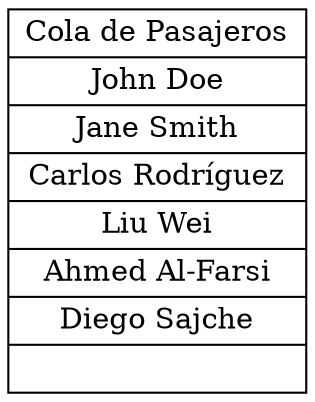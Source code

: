 digraph ColaPasajeros {
    node [shape=record];
    cola [label="{Cola de Pasajeros | <0> John Doe | <1> Jane Smith | <2> Carlos Rodríguez | <3> Liu Wei | <4> Ahmed Al-Farsi | <5> Diego Sajche | }"];
}
